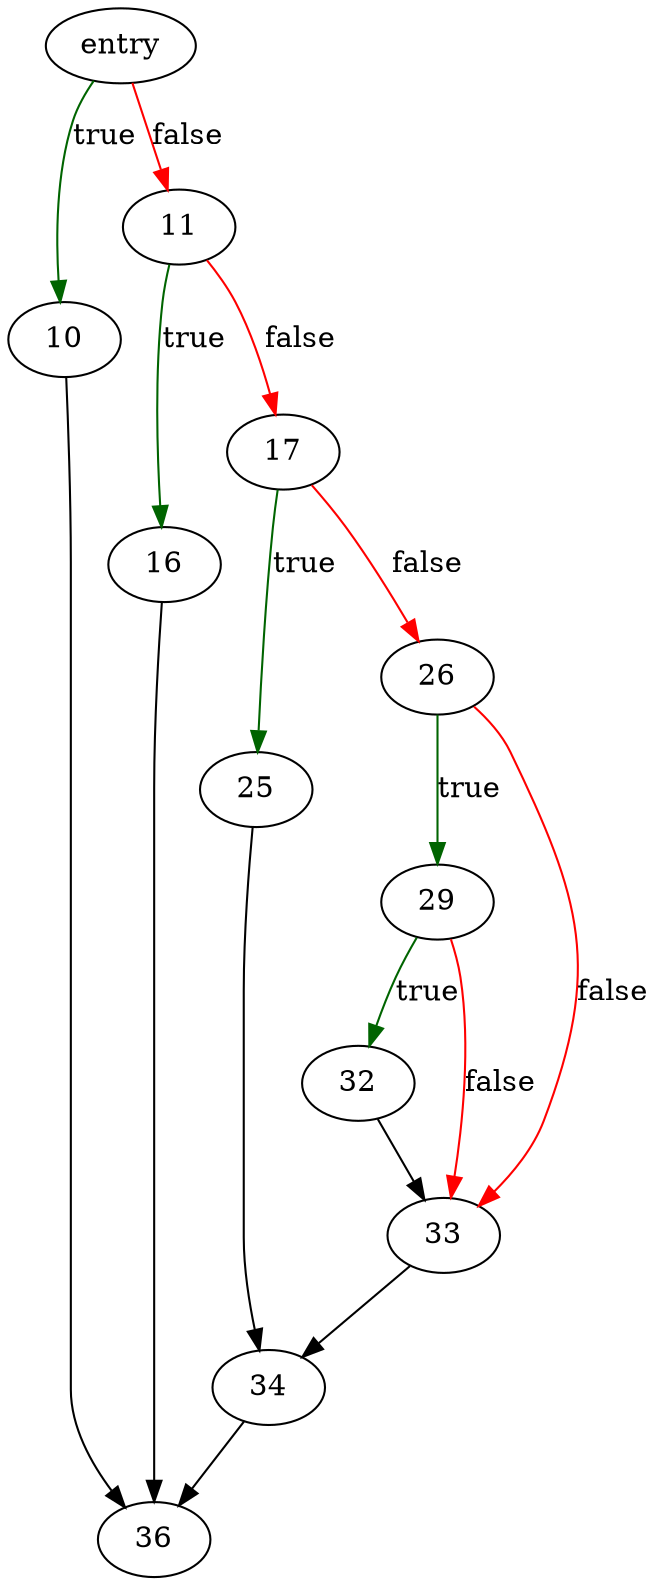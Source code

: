 digraph "databaseIsUnmoved" {
	// Node definitions.
	1 [label=entry];
	10;
	11;
	16;
	17;
	25;
	26;
	29;
	32;
	33;
	34;
	36;

	// Edge definitions.
	1 -> 10 [
		color=darkgreen
		label=true
	];
	1 -> 11 [
		color=red
		label=false
	];
	10 -> 36;
	11 -> 16 [
		color=darkgreen
		label=true
	];
	11 -> 17 [
		color=red
		label=false
	];
	16 -> 36;
	17 -> 25 [
		color=darkgreen
		label=true
	];
	17 -> 26 [
		color=red
		label=false
	];
	25 -> 34;
	26 -> 29 [
		color=darkgreen
		label=true
	];
	26 -> 33 [
		color=red
		label=false
	];
	29 -> 32 [
		color=darkgreen
		label=true
	];
	29 -> 33 [
		color=red
		label=false
	];
	32 -> 33;
	33 -> 34;
	34 -> 36;
}